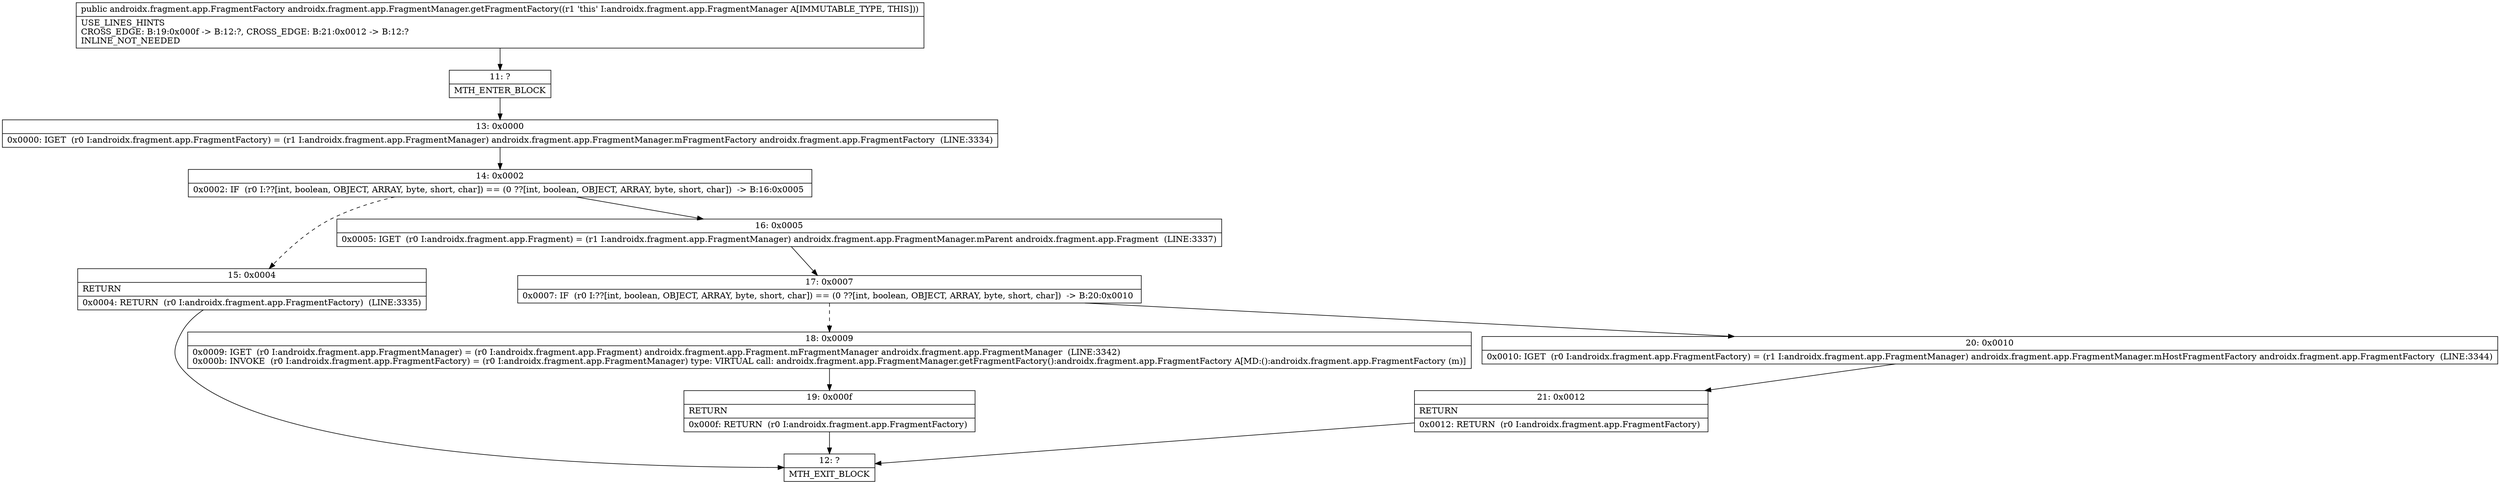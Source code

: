 digraph "CFG forandroidx.fragment.app.FragmentManager.getFragmentFactory()Landroidx\/fragment\/app\/FragmentFactory;" {
Node_11 [shape=record,label="{11\:\ ?|MTH_ENTER_BLOCK\l}"];
Node_13 [shape=record,label="{13\:\ 0x0000|0x0000: IGET  (r0 I:androidx.fragment.app.FragmentFactory) = (r1 I:androidx.fragment.app.FragmentManager) androidx.fragment.app.FragmentManager.mFragmentFactory androidx.fragment.app.FragmentFactory  (LINE:3334)\l}"];
Node_14 [shape=record,label="{14\:\ 0x0002|0x0002: IF  (r0 I:??[int, boolean, OBJECT, ARRAY, byte, short, char]) == (0 ??[int, boolean, OBJECT, ARRAY, byte, short, char])  \-\> B:16:0x0005 \l}"];
Node_15 [shape=record,label="{15\:\ 0x0004|RETURN\l|0x0004: RETURN  (r0 I:androidx.fragment.app.FragmentFactory)  (LINE:3335)\l}"];
Node_12 [shape=record,label="{12\:\ ?|MTH_EXIT_BLOCK\l}"];
Node_16 [shape=record,label="{16\:\ 0x0005|0x0005: IGET  (r0 I:androidx.fragment.app.Fragment) = (r1 I:androidx.fragment.app.FragmentManager) androidx.fragment.app.FragmentManager.mParent androidx.fragment.app.Fragment  (LINE:3337)\l}"];
Node_17 [shape=record,label="{17\:\ 0x0007|0x0007: IF  (r0 I:??[int, boolean, OBJECT, ARRAY, byte, short, char]) == (0 ??[int, boolean, OBJECT, ARRAY, byte, short, char])  \-\> B:20:0x0010 \l}"];
Node_18 [shape=record,label="{18\:\ 0x0009|0x0009: IGET  (r0 I:androidx.fragment.app.FragmentManager) = (r0 I:androidx.fragment.app.Fragment) androidx.fragment.app.Fragment.mFragmentManager androidx.fragment.app.FragmentManager  (LINE:3342)\l0x000b: INVOKE  (r0 I:androidx.fragment.app.FragmentFactory) = (r0 I:androidx.fragment.app.FragmentManager) type: VIRTUAL call: androidx.fragment.app.FragmentManager.getFragmentFactory():androidx.fragment.app.FragmentFactory A[MD:():androidx.fragment.app.FragmentFactory (m)]\l}"];
Node_19 [shape=record,label="{19\:\ 0x000f|RETURN\l|0x000f: RETURN  (r0 I:androidx.fragment.app.FragmentFactory) \l}"];
Node_20 [shape=record,label="{20\:\ 0x0010|0x0010: IGET  (r0 I:androidx.fragment.app.FragmentFactory) = (r1 I:androidx.fragment.app.FragmentManager) androidx.fragment.app.FragmentManager.mHostFragmentFactory androidx.fragment.app.FragmentFactory  (LINE:3344)\l}"];
Node_21 [shape=record,label="{21\:\ 0x0012|RETURN\l|0x0012: RETURN  (r0 I:androidx.fragment.app.FragmentFactory) \l}"];
MethodNode[shape=record,label="{public androidx.fragment.app.FragmentFactory androidx.fragment.app.FragmentManager.getFragmentFactory((r1 'this' I:androidx.fragment.app.FragmentManager A[IMMUTABLE_TYPE, THIS]))  | USE_LINES_HINTS\lCROSS_EDGE: B:19:0x000f \-\> B:12:?, CROSS_EDGE: B:21:0x0012 \-\> B:12:?\lINLINE_NOT_NEEDED\l}"];
MethodNode -> Node_11;Node_11 -> Node_13;
Node_13 -> Node_14;
Node_14 -> Node_15[style=dashed];
Node_14 -> Node_16;
Node_15 -> Node_12;
Node_16 -> Node_17;
Node_17 -> Node_18[style=dashed];
Node_17 -> Node_20;
Node_18 -> Node_19;
Node_19 -> Node_12;
Node_20 -> Node_21;
Node_21 -> Node_12;
}

